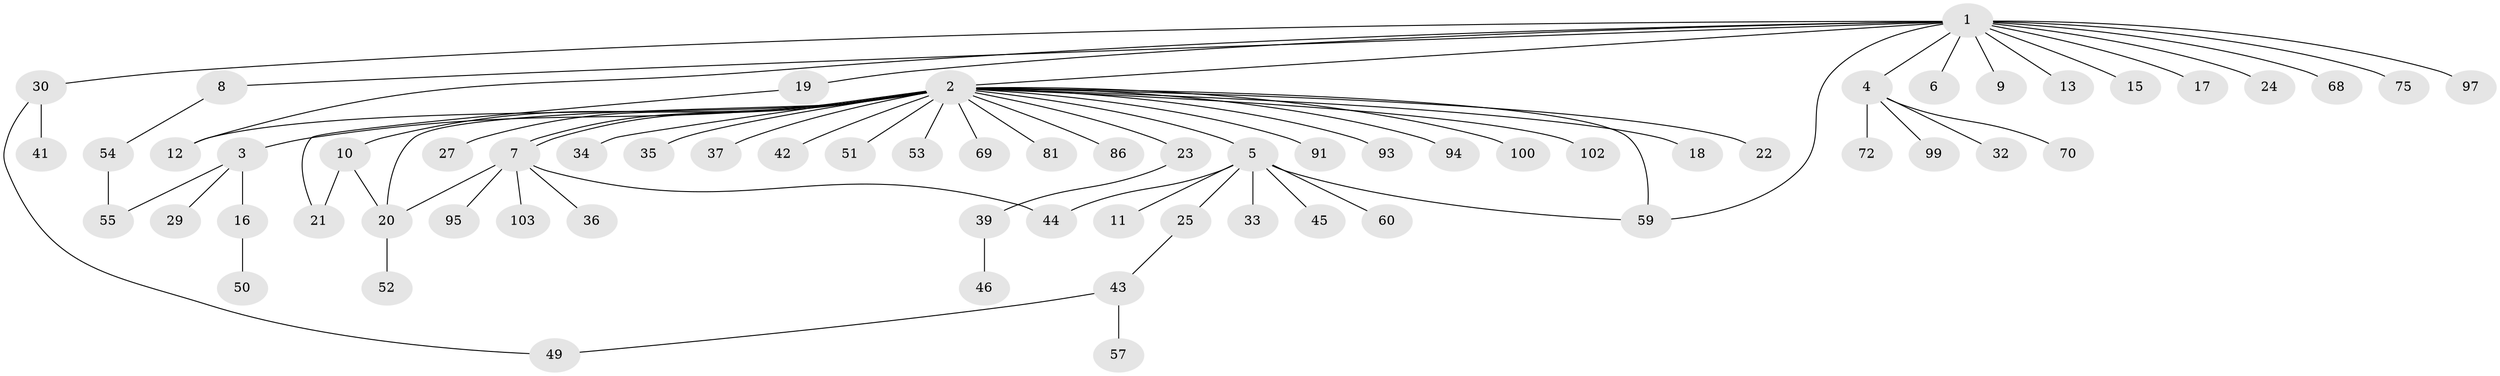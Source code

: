 // original degree distribution, {16: 0.00909090909090909, 28: 0.00909090909090909, 4: 0.02727272727272727, 5: 0.045454545454545456, 8: 0.00909090909090909, 3: 0.045454545454545456, 7: 0.01818181818181818, 2: 0.2636363636363636, 1: 0.5636363636363636, 6: 0.00909090909090909}
// Generated by graph-tools (version 1.1) at 2025/18/03/04/25 18:18:15]
// undirected, 66 vertices, 75 edges
graph export_dot {
graph [start="1"]
  node [color=gray90,style=filled];
  1;
  2;
  3;
  4;
  5;
  6 [super="+80+56"];
  7;
  8;
  9;
  10 [super="+14+62"];
  11;
  12 [super="+84+63+58+31+26"];
  13;
  15;
  16 [super="+107"];
  17;
  18;
  19 [super="+77"];
  20 [super="+89+92"];
  21 [super="+83"];
  22;
  23 [super="+28"];
  24;
  25;
  27;
  29;
  30;
  32;
  33;
  34;
  35 [super="+38+87"];
  36;
  37 [super="+40"];
  39;
  41;
  42;
  43 [super="+61+48"];
  44 [super="+64"];
  45;
  46 [super="+67"];
  49;
  50;
  51;
  52;
  53 [super="+76"];
  54 [super="+105+85+82"];
  55 [super="+98"];
  57 [super="+88"];
  59 [super="+65+74"];
  60 [super="+79"];
  68;
  69;
  70;
  72;
  75 [super="+90"];
  81;
  86;
  91;
  93;
  94;
  95;
  97 [super="+109"];
  99;
  100;
  102 [super="+106"];
  103;
  1 -- 2;
  1 -- 4;
  1 -- 6;
  1 -- 8;
  1 -- 9;
  1 -- 13;
  1 -- 15;
  1 -- 17;
  1 -- 19;
  1 -- 24;
  1 -- 30;
  1 -- 59;
  1 -- 68;
  1 -- 75;
  1 -- 97;
  1 -- 12;
  2 -- 3;
  2 -- 5;
  2 -- 7;
  2 -- 7;
  2 -- 10;
  2 -- 12;
  2 -- 18;
  2 -- 20;
  2 -- 22;
  2 -- 23;
  2 -- 27;
  2 -- 34;
  2 -- 35;
  2 -- 37;
  2 -- 42;
  2 -- 51;
  2 -- 53 [weight=2];
  2 -- 59;
  2 -- 69;
  2 -- 81;
  2 -- 86;
  2 -- 91;
  2 -- 93;
  2 -- 94;
  2 -- 100;
  2 -- 102;
  3 -- 16;
  3 -- 29;
  3 -- 55;
  4 -- 32;
  4 -- 70;
  4 -- 72;
  4 -- 99;
  5 -- 11;
  5 -- 25;
  5 -- 33;
  5 -- 45;
  5 -- 59;
  5 -- 60;
  5 -- 44;
  7 -- 36;
  7 -- 44;
  7 -- 95;
  7 -- 103;
  7 -- 20;
  8 -- 54;
  10 -- 21;
  10 -- 20;
  16 -- 50;
  19 -- 21;
  20 -- 52;
  23 -- 39;
  25 -- 43;
  30 -- 41;
  30 -- 49;
  39 -- 46;
  43 -- 49;
  43 -- 57;
  54 -- 55;
}
